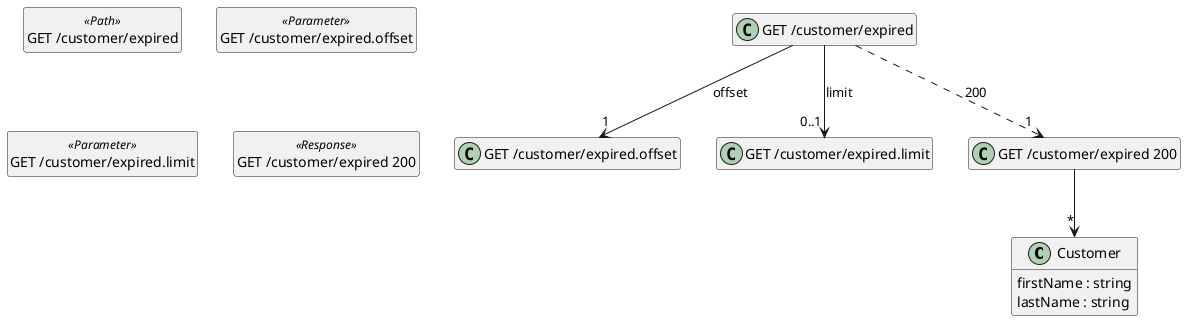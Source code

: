 @startuml
hide <<Path>> circle
hide <<Response>> circle
hide <<Parameter>> circle
hide empty methods
hide empty fields
set namespaceSeparator none

class "Customer" as Customer {
  {field} firstName : string
  {field} lastName : string
}

class "GET /customer/expired" as GET_/customer/expired <<Path>> {
}

class "GET /customer/expired.offset" as GET_/customer/expired.offset <<Parameter>> {
}

class "GET /customer/expired.limit" as GET_/customer/expired.limit <<Parameter>> {
}

class "GET /customer/expired 200" as GET_/customer/expired_200 <<Response>> {
}

"GET /customer/expired" --> "1" "GET /customer/expired.offset"  :  "offset"

"GET /customer/expired" --> "0..1" "GET /customer/expired.limit"  :  "limit"

"GET /customer/expired 200" --> "*" "Customer"

"GET /customer/expired" ..> "1" "GET /customer/expired 200"  :  "200"

@enduml